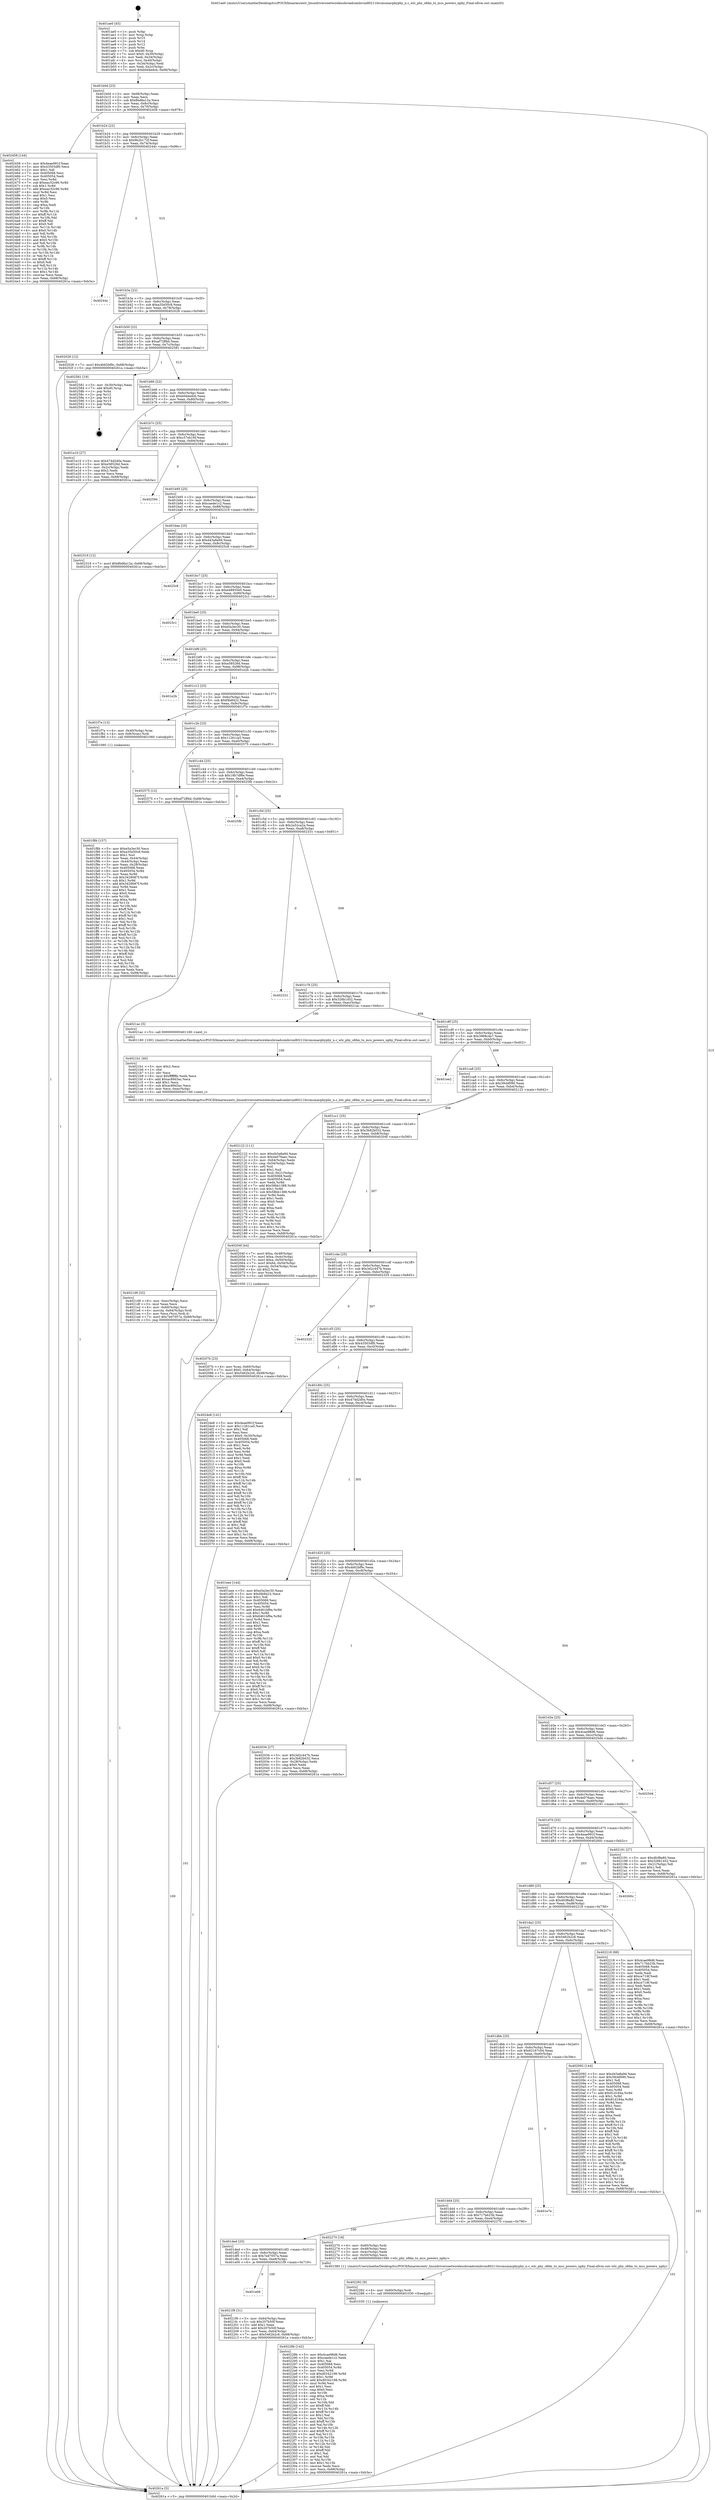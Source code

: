 digraph "0x401ae0" {
  label = "0x401ae0 (/mnt/c/Users/mathe/Desktop/tcc/POCII/binaries/extr_linuxdriversnetwirelessbroadcombrcm80211brcmsmacphyphy_n.c_wlc_phy_ofdm_to_mcs_powers_nphy_Final-ollvm.out::main(0))"
  labelloc = "t"
  node[shape=record]

  Entry [label="",width=0.3,height=0.3,shape=circle,fillcolor=black,style=filled]
  "0x401b0d" [label="{
     0x401b0d [23]\l
     | [instrs]\l
     &nbsp;&nbsp;0x401b0d \<+3\>: mov -0x68(%rbp),%eax\l
     &nbsp;&nbsp;0x401b10 \<+2\>: mov %eax,%ecx\l
     &nbsp;&nbsp;0x401b12 \<+6\>: sub $0x8bd6a12a,%ecx\l
     &nbsp;&nbsp;0x401b18 \<+3\>: mov %eax,-0x6c(%rbp)\l
     &nbsp;&nbsp;0x401b1b \<+3\>: mov %ecx,-0x70(%rbp)\l
     &nbsp;&nbsp;0x401b1e \<+6\>: je 0000000000402458 \<main+0x978\>\l
  }"]
  "0x402458" [label="{
     0x402458 [144]\l
     | [instrs]\l
     &nbsp;&nbsp;0x402458 \<+5\>: mov $0x4eae991f,%eax\l
     &nbsp;&nbsp;0x40245d \<+5\>: mov $0x43503df0,%ecx\l
     &nbsp;&nbsp;0x402462 \<+2\>: mov $0x1,%dl\l
     &nbsp;&nbsp;0x402464 \<+7\>: mov 0x405068,%esi\l
     &nbsp;&nbsp;0x40246b \<+7\>: mov 0x405054,%edi\l
     &nbsp;&nbsp;0x402472 \<+3\>: mov %esi,%r8d\l
     &nbsp;&nbsp;0x402475 \<+7\>: sub $0xeac32c96,%r8d\l
     &nbsp;&nbsp;0x40247c \<+4\>: sub $0x1,%r8d\l
     &nbsp;&nbsp;0x402480 \<+7\>: add $0xeac32c96,%r8d\l
     &nbsp;&nbsp;0x402487 \<+4\>: imul %r8d,%esi\l
     &nbsp;&nbsp;0x40248b \<+3\>: and $0x1,%esi\l
     &nbsp;&nbsp;0x40248e \<+3\>: cmp $0x0,%esi\l
     &nbsp;&nbsp;0x402491 \<+4\>: sete %r9b\l
     &nbsp;&nbsp;0x402495 \<+3\>: cmp $0xa,%edi\l
     &nbsp;&nbsp;0x402498 \<+4\>: setl %r10b\l
     &nbsp;&nbsp;0x40249c \<+3\>: mov %r9b,%r11b\l
     &nbsp;&nbsp;0x40249f \<+4\>: xor $0xff,%r11b\l
     &nbsp;&nbsp;0x4024a3 \<+3\>: mov %r10b,%bl\l
     &nbsp;&nbsp;0x4024a6 \<+3\>: xor $0xff,%bl\l
     &nbsp;&nbsp;0x4024a9 \<+3\>: xor $0x0,%dl\l
     &nbsp;&nbsp;0x4024ac \<+3\>: mov %r11b,%r14b\l
     &nbsp;&nbsp;0x4024af \<+4\>: and $0x0,%r14b\l
     &nbsp;&nbsp;0x4024b3 \<+3\>: and %dl,%r9b\l
     &nbsp;&nbsp;0x4024b6 \<+3\>: mov %bl,%r15b\l
     &nbsp;&nbsp;0x4024b9 \<+4\>: and $0x0,%r15b\l
     &nbsp;&nbsp;0x4024bd \<+3\>: and %dl,%r10b\l
     &nbsp;&nbsp;0x4024c0 \<+3\>: or %r9b,%r14b\l
     &nbsp;&nbsp;0x4024c3 \<+3\>: or %r10b,%r15b\l
     &nbsp;&nbsp;0x4024c6 \<+3\>: xor %r15b,%r14b\l
     &nbsp;&nbsp;0x4024c9 \<+3\>: or %bl,%r11b\l
     &nbsp;&nbsp;0x4024cc \<+4\>: xor $0xff,%r11b\l
     &nbsp;&nbsp;0x4024d0 \<+3\>: or $0x0,%dl\l
     &nbsp;&nbsp;0x4024d3 \<+3\>: and %dl,%r11b\l
     &nbsp;&nbsp;0x4024d6 \<+3\>: or %r11b,%r14b\l
     &nbsp;&nbsp;0x4024d9 \<+4\>: test $0x1,%r14b\l
     &nbsp;&nbsp;0x4024dd \<+3\>: cmovne %ecx,%eax\l
     &nbsp;&nbsp;0x4024e0 \<+3\>: mov %eax,-0x68(%rbp)\l
     &nbsp;&nbsp;0x4024e3 \<+5\>: jmp 000000000040261a \<main+0xb3a\>\l
  }"]
  "0x401b24" [label="{
     0x401b24 [22]\l
     | [instrs]\l
     &nbsp;&nbsp;0x401b24 \<+5\>: jmp 0000000000401b29 \<main+0x49\>\l
     &nbsp;&nbsp;0x401b29 \<+3\>: mov -0x6c(%rbp),%eax\l
     &nbsp;&nbsp;0x401b2c \<+5\>: sub $0x9b2b172f,%eax\l
     &nbsp;&nbsp;0x401b31 \<+3\>: mov %eax,-0x74(%rbp)\l
     &nbsp;&nbsp;0x401b34 \<+6\>: je 000000000040244c \<main+0x96c\>\l
  }"]
  Exit [label="",width=0.3,height=0.3,shape=circle,fillcolor=black,style=filled,peripheries=2]
  "0x40244c" [label="{
     0x40244c\l
  }", style=dashed]
  "0x401b3a" [label="{
     0x401b3a [22]\l
     | [instrs]\l
     &nbsp;&nbsp;0x401b3a \<+5\>: jmp 0000000000401b3f \<main+0x5f\>\l
     &nbsp;&nbsp;0x401b3f \<+3\>: mov -0x6c(%rbp),%eax\l
     &nbsp;&nbsp;0x401b42 \<+5\>: sub $0xa35e50c8,%eax\l
     &nbsp;&nbsp;0x401b47 \<+3\>: mov %eax,-0x78(%rbp)\l
     &nbsp;&nbsp;0x401b4a \<+6\>: je 0000000000402028 \<main+0x548\>\l
  }"]
  "0x40228b" [label="{
     0x40228b [142]\l
     | [instrs]\l
     &nbsp;&nbsp;0x40228b \<+5\>: mov $0x4cae98d6,%ecx\l
     &nbsp;&nbsp;0x402290 \<+5\>: mov $0xcaede1c2,%edx\l
     &nbsp;&nbsp;0x402295 \<+2\>: mov $0x1,%al\l
     &nbsp;&nbsp;0x402297 \<+7\>: mov 0x405068,%esi\l
     &nbsp;&nbsp;0x40229e \<+8\>: mov 0x405054,%r8d\l
     &nbsp;&nbsp;0x4022a6 \<+3\>: mov %esi,%r9d\l
     &nbsp;&nbsp;0x4022a9 \<+7\>: sub $0xd0342198,%r9d\l
     &nbsp;&nbsp;0x4022b0 \<+4\>: sub $0x1,%r9d\l
     &nbsp;&nbsp;0x4022b4 \<+7\>: add $0xd0342198,%r9d\l
     &nbsp;&nbsp;0x4022bb \<+4\>: imul %r9d,%esi\l
     &nbsp;&nbsp;0x4022bf \<+3\>: and $0x1,%esi\l
     &nbsp;&nbsp;0x4022c2 \<+3\>: cmp $0x0,%esi\l
     &nbsp;&nbsp;0x4022c5 \<+4\>: sete %r10b\l
     &nbsp;&nbsp;0x4022c9 \<+4\>: cmp $0xa,%r8d\l
     &nbsp;&nbsp;0x4022cd \<+4\>: setl %r11b\l
     &nbsp;&nbsp;0x4022d1 \<+3\>: mov %r10b,%bl\l
     &nbsp;&nbsp;0x4022d4 \<+3\>: xor $0xff,%bl\l
     &nbsp;&nbsp;0x4022d7 \<+3\>: mov %r11b,%r14b\l
     &nbsp;&nbsp;0x4022da \<+4\>: xor $0xff,%r14b\l
     &nbsp;&nbsp;0x4022de \<+2\>: xor $0x1,%al\l
     &nbsp;&nbsp;0x4022e0 \<+3\>: mov %bl,%r15b\l
     &nbsp;&nbsp;0x4022e3 \<+4\>: and $0xff,%r15b\l
     &nbsp;&nbsp;0x4022e7 \<+3\>: and %al,%r10b\l
     &nbsp;&nbsp;0x4022ea \<+3\>: mov %r14b,%r12b\l
     &nbsp;&nbsp;0x4022ed \<+4\>: and $0xff,%r12b\l
     &nbsp;&nbsp;0x4022f1 \<+3\>: and %al,%r11b\l
     &nbsp;&nbsp;0x4022f4 \<+3\>: or %r10b,%r15b\l
     &nbsp;&nbsp;0x4022f7 \<+3\>: or %r11b,%r12b\l
     &nbsp;&nbsp;0x4022fa \<+3\>: xor %r12b,%r15b\l
     &nbsp;&nbsp;0x4022fd \<+3\>: or %r14b,%bl\l
     &nbsp;&nbsp;0x402300 \<+3\>: xor $0xff,%bl\l
     &nbsp;&nbsp;0x402303 \<+2\>: or $0x1,%al\l
     &nbsp;&nbsp;0x402305 \<+2\>: and %al,%bl\l
     &nbsp;&nbsp;0x402307 \<+3\>: or %bl,%r15b\l
     &nbsp;&nbsp;0x40230a \<+4\>: test $0x1,%r15b\l
     &nbsp;&nbsp;0x40230e \<+3\>: cmovne %edx,%ecx\l
     &nbsp;&nbsp;0x402311 \<+3\>: mov %ecx,-0x68(%rbp)\l
     &nbsp;&nbsp;0x402314 \<+5\>: jmp 000000000040261a \<main+0xb3a\>\l
  }"]
  "0x402028" [label="{
     0x402028 [12]\l
     | [instrs]\l
     &nbsp;&nbsp;0x402028 \<+7\>: movl $0x4b62bf9c,-0x68(%rbp)\l
     &nbsp;&nbsp;0x40202f \<+5\>: jmp 000000000040261a \<main+0xb3a\>\l
  }"]
  "0x401b50" [label="{
     0x401b50 [22]\l
     | [instrs]\l
     &nbsp;&nbsp;0x401b50 \<+5\>: jmp 0000000000401b55 \<main+0x75\>\l
     &nbsp;&nbsp;0x401b55 \<+3\>: mov -0x6c(%rbp),%eax\l
     &nbsp;&nbsp;0x401b58 \<+5\>: sub $0xaf72ff4d,%eax\l
     &nbsp;&nbsp;0x401b5d \<+3\>: mov %eax,-0x7c(%rbp)\l
     &nbsp;&nbsp;0x401b60 \<+6\>: je 0000000000402581 \<main+0xaa1\>\l
  }"]
  "0x402282" [label="{
     0x402282 [9]\l
     | [instrs]\l
     &nbsp;&nbsp;0x402282 \<+4\>: mov -0x60(%rbp),%rdi\l
     &nbsp;&nbsp;0x402286 \<+5\>: call 0000000000401030 \<free@plt\>\l
     | [calls]\l
     &nbsp;&nbsp;0x401030 \{1\} (unknown)\l
  }"]
  "0x402581" [label="{
     0x402581 [19]\l
     | [instrs]\l
     &nbsp;&nbsp;0x402581 \<+3\>: mov -0x30(%rbp),%eax\l
     &nbsp;&nbsp;0x402584 \<+7\>: add $0xd0,%rsp\l
     &nbsp;&nbsp;0x40258b \<+1\>: pop %rbx\l
     &nbsp;&nbsp;0x40258c \<+2\>: pop %r12\l
     &nbsp;&nbsp;0x40258e \<+2\>: pop %r14\l
     &nbsp;&nbsp;0x402590 \<+2\>: pop %r15\l
     &nbsp;&nbsp;0x402592 \<+1\>: pop %rbp\l
     &nbsp;&nbsp;0x402593 \<+1\>: ret\l
  }"]
  "0x401b66" [label="{
     0x401b66 [22]\l
     | [instrs]\l
     &nbsp;&nbsp;0x401b66 \<+5\>: jmp 0000000000401b6b \<main+0x8b\>\l
     &nbsp;&nbsp;0x401b6b \<+3\>: mov -0x6c(%rbp),%eax\l
     &nbsp;&nbsp;0x401b6e \<+5\>: sub $0xb0d4edcb,%eax\l
     &nbsp;&nbsp;0x401b73 \<+3\>: mov %eax,-0x80(%rbp)\l
     &nbsp;&nbsp;0x401b76 \<+6\>: je 0000000000401e10 \<main+0x330\>\l
  }"]
  "0x401e06" [label="{
     0x401e06\l
  }", style=dashed]
  "0x401e10" [label="{
     0x401e10 [27]\l
     | [instrs]\l
     &nbsp;&nbsp;0x401e10 \<+5\>: mov $0x474d2d0a,%eax\l
     &nbsp;&nbsp;0x401e15 \<+5\>: mov $0xe58526d,%ecx\l
     &nbsp;&nbsp;0x401e1a \<+3\>: mov -0x2c(%rbp),%edx\l
     &nbsp;&nbsp;0x401e1d \<+3\>: cmp $0x2,%edx\l
     &nbsp;&nbsp;0x401e20 \<+3\>: cmovne %ecx,%eax\l
     &nbsp;&nbsp;0x401e23 \<+3\>: mov %eax,-0x68(%rbp)\l
     &nbsp;&nbsp;0x401e26 \<+5\>: jmp 000000000040261a \<main+0xb3a\>\l
  }"]
  "0x401b7c" [label="{
     0x401b7c [25]\l
     | [instrs]\l
     &nbsp;&nbsp;0x401b7c \<+5\>: jmp 0000000000401b81 \<main+0xa1\>\l
     &nbsp;&nbsp;0x401b81 \<+3\>: mov -0x6c(%rbp),%eax\l
     &nbsp;&nbsp;0x401b84 \<+5\>: sub $0xc37eb16f,%eax\l
     &nbsp;&nbsp;0x401b89 \<+6\>: mov %eax,-0x84(%rbp)\l
     &nbsp;&nbsp;0x401b8f \<+6\>: je 0000000000402594 \<main+0xab4\>\l
  }"]
  "0x40261a" [label="{
     0x40261a [5]\l
     | [instrs]\l
     &nbsp;&nbsp;0x40261a \<+5\>: jmp 0000000000401b0d \<main+0x2d\>\l
  }"]
  "0x401ae0" [label="{
     0x401ae0 [45]\l
     | [instrs]\l
     &nbsp;&nbsp;0x401ae0 \<+1\>: push %rbp\l
     &nbsp;&nbsp;0x401ae1 \<+3\>: mov %rsp,%rbp\l
     &nbsp;&nbsp;0x401ae4 \<+2\>: push %r15\l
     &nbsp;&nbsp;0x401ae6 \<+2\>: push %r14\l
     &nbsp;&nbsp;0x401ae8 \<+2\>: push %r12\l
     &nbsp;&nbsp;0x401aea \<+1\>: push %rbx\l
     &nbsp;&nbsp;0x401aeb \<+7\>: sub $0xd0,%rsp\l
     &nbsp;&nbsp;0x401af2 \<+7\>: movl $0x0,-0x30(%rbp)\l
     &nbsp;&nbsp;0x401af9 \<+3\>: mov %edi,-0x34(%rbp)\l
     &nbsp;&nbsp;0x401afc \<+4\>: mov %rsi,-0x40(%rbp)\l
     &nbsp;&nbsp;0x401b00 \<+3\>: mov -0x34(%rbp),%edi\l
     &nbsp;&nbsp;0x401b03 \<+3\>: mov %edi,-0x2c(%rbp)\l
     &nbsp;&nbsp;0x401b06 \<+7\>: movl $0xb0d4edcb,-0x68(%rbp)\l
  }"]
  "0x4021f9" [label="{
     0x4021f9 [31]\l
     | [instrs]\l
     &nbsp;&nbsp;0x4021f9 \<+3\>: mov -0x64(%rbp),%eax\l
     &nbsp;&nbsp;0x4021fc \<+5\>: sub $0x207b50f,%eax\l
     &nbsp;&nbsp;0x402201 \<+3\>: add $0x1,%eax\l
     &nbsp;&nbsp;0x402204 \<+5\>: add $0x207b50f,%eax\l
     &nbsp;&nbsp;0x402209 \<+3\>: mov %eax,-0x64(%rbp)\l
     &nbsp;&nbsp;0x40220c \<+7\>: movl $0x5462b2c6,-0x68(%rbp)\l
     &nbsp;&nbsp;0x402213 \<+5\>: jmp 000000000040261a \<main+0xb3a\>\l
  }"]
  "0x402594" [label="{
     0x402594\l
  }", style=dashed]
  "0x401b95" [label="{
     0x401b95 [25]\l
     | [instrs]\l
     &nbsp;&nbsp;0x401b95 \<+5\>: jmp 0000000000401b9a \<main+0xba\>\l
     &nbsp;&nbsp;0x401b9a \<+3\>: mov -0x6c(%rbp),%eax\l
     &nbsp;&nbsp;0x401b9d \<+5\>: sub $0xcaede1c2,%eax\l
     &nbsp;&nbsp;0x401ba2 \<+6\>: mov %eax,-0x88(%rbp)\l
     &nbsp;&nbsp;0x401ba8 \<+6\>: je 0000000000402319 \<main+0x839\>\l
  }"]
  "0x401ded" [label="{
     0x401ded [25]\l
     | [instrs]\l
     &nbsp;&nbsp;0x401ded \<+5\>: jmp 0000000000401df2 \<main+0x312\>\l
     &nbsp;&nbsp;0x401df2 \<+3\>: mov -0x6c(%rbp),%eax\l
     &nbsp;&nbsp;0x401df5 \<+5\>: sub $0x7ed7057a,%eax\l
     &nbsp;&nbsp;0x401dfa \<+6\>: mov %eax,-0xe8(%rbp)\l
     &nbsp;&nbsp;0x401e00 \<+6\>: je 00000000004021f9 \<main+0x719\>\l
  }"]
  "0x402319" [label="{
     0x402319 [12]\l
     | [instrs]\l
     &nbsp;&nbsp;0x402319 \<+7\>: movl $0x8bd6a12a,-0x68(%rbp)\l
     &nbsp;&nbsp;0x402320 \<+5\>: jmp 000000000040261a \<main+0xb3a\>\l
  }"]
  "0x401bae" [label="{
     0x401bae [25]\l
     | [instrs]\l
     &nbsp;&nbsp;0x401bae \<+5\>: jmp 0000000000401bb3 \<main+0xd3\>\l
     &nbsp;&nbsp;0x401bb3 \<+3\>: mov -0x6c(%rbp),%eax\l
     &nbsp;&nbsp;0x401bb6 \<+5\>: sub $0xd43a8a9d,%eax\l
     &nbsp;&nbsp;0x401bbb \<+6\>: mov %eax,-0x8c(%rbp)\l
     &nbsp;&nbsp;0x401bc1 \<+6\>: je 00000000004025c8 \<main+0xae8\>\l
  }"]
  "0x402270" [label="{
     0x402270 [18]\l
     | [instrs]\l
     &nbsp;&nbsp;0x402270 \<+4\>: mov -0x60(%rbp),%rdi\l
     &nbsp;&nbsp;0x402274 \<+3\>: mov -0x48(%rbp),%esi\l
     &nbsp;&nbsp;0x402277 \<+3\>: mov -0x4c(%rbp),%edx\l
     &nbsp;&nbsp;0x40227a \<+3\>: mov -0x50(%rbp),%ecx\l
     &nbsp;&nbsp;0x40227d \<+5\>: call 0000000000401580 \<wlc_phy_ofdm_to_mcs_powers_nphy\>\l
     | [calls]\l
     &nbsp;&nbsp;0x401580 \{1\} (/mnt/c/Users/mathe/Desktop/tcc/POCII/binaries/extr_linuxdriversnetwirelessbroadcombrcm80211brcmsmacphyphy_n.c_wlc_phy_ofdm_to_mcs_powers_nphy_Final-ollvm.out::wlc_phy_ofdm_to_mcs_powers_nphy)\l
  }"]
  "0x4025c8" [label="{
     0x4025c8\l
  }", style=dashed]
  "0x401bc7" [label="{
     0x401bc7 [25]\l
     | [instrs]\l
     &nbsp;&nbsp;0x401bc7 \<+5\>: jmp 0000000000401bcc \<main+0xec\>\l
     &nbsp;&nbsp;0x401bcc \<+3\>: mov -0x6c(%rbp),%eax\l
     &nbsp;&nbsp;0x401bcf \<+5\>: sub $0xe48935e0,%eax\l
     &nbsp;&nbsp;0x401bd4 \<+6\>: mov %eax,-0x90(%rbp)\l
     &nbsp;&nbsp;0x401bda \<+6\>: je 00000000004023c1 \<main+0x8e1\>\l
  }"]
  "0x401dd4" [label="{
     0x401dd4 [25]\l
     | [instrs]\l
     &nbsp;&nbsp;0x401dd4 \<+5\>: jmp 0000000000401dd9 \<main+0x2f9\>\l
     &nbsp;&nbsp;0x401dd9 \<+3\>: mov -0x6c(%rbp),%eax\l
     &nbsp;&nbsp;0x401ddc \<+5\>: sub $0x717bb23b,%eax\l
     &nbsp;&nbsp;0x401de1 \<+6\>: mov %eax,-0xe4(%rbp)\l
     &nbsp;&nbsp;0x401de7 \<+6\>: je 0000000000402270 \<main+0x790\>\l
  }"]
  "0x4023c1" [label="{
     0x4023c1\l
  }", style=dashed]
  "0x401be0" [label="{
     0x401be0 [25]\l
     | [instrs]\l
     &nbsp;&nbsp;0x401be0 \<+5\>: jmp 0000000000401be5 \<main+0x105\>\l
     &nbsp;&nbsp;0x401be5 \<+3\>: mov -0x6c(%rbp),%eax\l
     &nbsp;&nbsp;0x401be8 \<+5\>: sub $0xe5a3ec30,%eax\l
     &nbsp;&nbsp;0x401bed \<+6\>: mov %eax,-0x94(%rbp)\l
     &nbsp;&nbsp;0x401bf3 \<+6\>: je 00000000004025ac \<main+0xacc\>\l
  }"]
  "0x401e7e" [label="{
     0x401e7e\l
  }", style=dashed]
  "0x4025ac" [label="{
     0x4025ac\l
  }", style=dashed]
  "0x401bf9" [label="{
     0x401bf9 [25]\l
     | [instrs]\l
     &nbsp;&nbsp;0x401bf9 \<+5\>: jmp 0000000000401bfe \<main+0x11e\>\l
     &nbsp;&nbsp;0x401bfe \<+3\>: mov -0x6c(%rbp),%eax\l
     &nbsp;&nbsp;0x401c01 \<+5\>: sub $0xe58526d,%eax\l
     &nbsp;&nbsp;0x401c06 \<+6\>: mov %eax,-0x98(%rbp)\l
     &nbsp;&nbsp;0x401c0c \<+6\>: je 0000000000401e2b \<main+0x34b\>\l
  }"]
  "0x4021d9" [label="{
     0x4021d9 [32]\l
     | [instrs]\l
     &nbsp;&nbsp;0x4021d9 \<+6\>: mov -0xec(%rbp),%ecx\l
     &nbsp;&nbsp;0x4021df \<+3\>: imul %eax,%ecx\l
     &nbsp;&nbsp;0x4021e2 \<+4\>: mov -0x60(%rbp),%rsi\l
     &nbsp;&nbsp;0x4021e6 \<+4\>: movslq -0x64(%rbp),%rdi\l
     &nbsp;&nbsp;0x4021ea \<+3\>: mov %ecx,(%rsi,%rdi,4)\l
     &nbsp;&nbsp;0x4021ed \<+7\>: movl $0x7ed7057a,-0x68(%rbp)\l
     &nbsp;&nbsp;0x4021f4 \<+5\>: jmp 000000000040261a \<main+0xb3a\>\l
  }"]
  "0x401e2b" [label="{
     0x401e2b\l
  }", style=dashed]
  "0x401c12" [label="{
     0x401c12 [25]\l
     | [instrs]\l
     &nbsp;&nbsp;0x401c12 \<+5\>: jmp 0000000000401c17 \<main+0x137\>\l
     &nbsp;&nbsp;0x401c17 \<+3\>: mov -0x6c(%rbp),%eax\l
     &nbsp;&nbsp;0x401c1a \<+5\>: sub $0xf4b8422,%eax\l
     &nbsp;&nbsp;0x401c1f \<+6\>: mov %eax,-0x9c(%rbp)\l
     &nbsp;&nbsp;0x401c25 \<+6\>: je 0000000000401f7e \<main+0x49e\>\l
  }"]
  "0x4021b1" [label="{
     0x4021b1 [40]\l
     | [instrs]\l
     &nbsp;&nbsp;0x4021b1 \<+5\>: mov $0x2,%ecx\l
     &nbsp;&nbsp;0x4021b6 \<+1\>: cltd\l
     &nbsp;&nbsp;0x4021b7 \<+2\>: idiv %ecx\l
     &nbsp;&nbsp;0x4021b9 \<+6\>: imul $0xfffffffe,%edx,%ecx\l
     &nbsp;&nbsp;0x4021bf \<+6\>: add $0xac89d3ac,%ecx\l
     &nbsp;&nbsp;0x4021c5 \<+3\>: add $0x1,%ecx\l
     &nbsp;&nbsp;0x4021c8 \<+6\>: sub $0xac89d3ac,%ecx\l
     &nbsp;&nbsp;0x4021ce \<+6\>: mov %ecx,-0xec(%rbp)\l
     &nbsp;&nbsp;0x4021d4 \<+5\>: call 0000000000401160 \<next_i\>\l
     | [calls]\l
     &nbsp;&nbsp;0x401160 \{100\} (/mnt/c/Users/mathe/Desktop/tcc/POCII/binaries/extr_linuxdriversnetwirelessbroadcombrcm80211brcmsmacphyphy_n.c_wlc_phy_ofdm_to_mcs_powers_nphy_Final-ollvm.out::next_i)\l
  }"]
  "0x401f7e" [label="{
     0x401f7e [13]\l
     | [instrs]\l
     &nbsp;&nbsp;0x401f7e \<+4\>: mov -0x40(%rbp),%rax\l
     &nbsp;&nbsp;0x401f82 \<+4\>: mov 0x8(%rax),%rdi\l
     &nbsp;&nbsp;0x401f86 \<+5\>: call 0000000000401060 \<atoi@plt\>\l
     | [calls]\l
     &nbsp;&nbsp;0x401060 \{1\} (unknown)\l
  }"]
  "0x401c2b" [label="{
     0x401c2b [25]\l
     | [instrs]\l
     &nbsp;&nbsp;0x401c2b \<+5\>: jmp 0000000000401c30 \<main+0x150\>\l
     &nbsp;&nbsp;0x401c30 \<+3\>: mov -0x6c(%rbp),%eax\l
     &nbsp;&nbsp;0x401c33 \<+5\>: sub $0x11261ca5,%eax\l
     &nbsp;&nbsp;0x401c38 \<+6\>: mov %eax,-0xa0(%rbp)\l
     &nbsp;&nbsp;0x401c3e \<+6\>: je 0000000000402575 \<main+0xa95\>\l
  }"]
  "0x401dbb" [label="{
     0x401dbb [25]\l
     | [instrs]\l
     &nbsp;&nbsp;0x401dbb \<+5\>: jmp 0000000000401dc0 \<main+0x2e0\>\l
     &nbsp;&nbsp;0x401dc0 \<+3\>: mov -0x6c(%rbp),%eax\l
     &nbsp;&nbsp;0x401dc3 \<+5\>: sub $0x62167c04,%eax\l
     &nbsp;&nbsp;0x401dc8 \<+6\>: mov %eax,-0xe0(%rbp)\l
     &nbsp;&nbsp;0x401dce \<+6\>: je 0000000000401e7e \<main+0x39e\>\l
  }"]
  "0x402575" [label="{
     0x402575 [12]\l
     | [instrs]\l
     &nbsp;&nbsp;0x402575 \<+7\>: movl $0xaf72ff4d,-0x68(%rbp)\l
     &nbsp;&nbsp;0x40257c \<+5\>: jmp 000000000040261a \<main+0xb3a\>\l
  }"]
  "0x401c44" [label="{
     0x401c44 [25]\l
     | [instrs]\l
     &nbsp;&nbsp;0x401c44 \<+5\>: jmp 0000000000401c49 \<main+0x169\>\l
     &nbsp;&nbsp;0x401c49 \<+3\>: mov -0x6c(%rbp),%eax\l
     &nbsp;&nbsp;0x401c4c \<+5\>: sub $0x18b7df6e,%eax\l
     &nbsp;&nbsp;0x401c51 \<+6\>: mov %eax,-0xa4(%rbp)\l
     &nbsp;&nbsp;0x401c57 \<+6\>: je 00000000004025fb \<main+0xb1b\>\l
  }"]
  "0x402092" [label="{
     0x402092 [144]\l
     | [instrs]\l
     &nbsp;&nbsp;0x402092 \<+5\>: mov $0xd43a8a9d,%eax\l
     &nbsp;&nbsp;0x402097 \<+5\>: mov $0x39cbf090,%ecx\l
     &nbsp;&nbsp;0x40209c \<+2\>: mov $0x1,%dl\l
     &nbsp;&nbsp;0x40209e \<+7\>: mov 0x405068,%esi\l
     &nbsp;&nbsp;0x4020a5 \<+7\>: mov 0x405054,%edi\l
     &nbsp;&nbsp;0x4020ac \<+3\>: mov %esi,%r8d\l
     &nbsp;&nbsp;0x4020af \<+7\>: add $0x81d184a,%r8d\l
     &nbsp;&nbsp;0x4020b6 \<+4\>: sub $0x1,%r8d\l
     &nbsp;&nbsp;0x4020ba \<+7\>: sub $0x81d184a,%r8d\l
     &nbsp;&nbsp;0x4020c1 \<+4\>: imul %r8d,%esi\l
     &nbsp;&nbsp;0x4020c5 \<+3\>: and $0x1,%esi\l
     &nbsp;&nbsp;0x4020c8 \<+3\>: cmp $0x0,%esi\l
     &nbsp;&nbsp;0x4020cb \<+4\>: sete %r9b\l
     &nbsp;&nbsp;0x4020cf \<+3\>: cmp $0xa,%edi\l
     &nbsp;&nbsp;0x4020d2 \<+4\>: setl %r10b\l
     &nbsp;&nbsp;0x4020d6 \<+3\>: mov %r9b,%r11b\l
     &nbsp;&nbsp;0x4020d9 \<+4\>: xor $0xff,%r11b\l
     &nbsp;&nbsp;0x4020dd \<+3\>: mov %r10b,%bl\l
     &nbsp;&nbsp;0x4020e0 \<+3\>: xor $0xff,%bl\l
     &nbsp;&nbsp;0x4020e3 \<+3\>: xor $0x1,%dl\l
     &nbsp;&nbsp;0x4020e6 \<+3\>: mov %r11b,%r14b\l
     &nbsp;&nbsp;0x4020e9 \<+4\>: and $0xff,%r14b\l
     &nbsp;&nbsp;0x4020ed \<+3\>: and %dl,%r9b\l
     &nbsp;&nbsp;0x4020f0 \<+3\>: mov %bl,%r15b\l
     &nbsp;&nbsp;0x4020f3 \<+4\>: and $0xff,%r15b\l
     &nbsp;&nbsp;0x4020f7 \<+3\>: and %dl,%r10b\l
     &nbsp;&nbsp;0x4020fa \<+3\>: or %r9b,%r14b\l
     &nbsp;&nbsp;0x4020fd \<+3\>: or %r10b,%r15b\l
     &nbsp;&nbsp;0x402100 \<+3\>: xor %r15b,%r14b\l
     &nbsp;&nbsp;0x402103 \<+3\>: or %bl,%r11b\l
     &nbsp;&nbsp;0x402106 \<+4\>: xor $0xff,%r11b\l
     &nbsp;&nbsp;0x40210a \<+3\>: or $0x1,%dl\l
     &nbsp;&nbsp;0x40210d \<+3\>: and %dl,%r11b\l
     &nbsp;&nbsp;0x402110 \<+3\>: or %r11b,%r14b\l
     &nbsp;&nbsp;0x402113 \<+4\>: test $0x1,%r14b\l
     &nbsp;&nbsp;0x402117 \<+3\>: cmovne %ecx,%eax\l
     &nbsp;&nbsp;0x40211a \<+3\>: mov %eax,-0x68(%rbp)\l
     &nbsp;&nbsp;0x40211d \<+5\>: jmp 000000000040261a \<main+0xb3a\>\l
  }"]
  "0x4025fb" [label="{
     0x4025fb\l
  }", style=dashed]
  "0x401c5d" [label="{
     0x401c5d [25]\l
     | [instrs]\l
     &nbsp;&nbsp;0x401c5d \<+5\>: jmp 0000000000401c62 \<main+0x182\>\l
     &nbsp;&nbsp;0x401c62 \<+3\>: mov -0x6c(%rbp),%eax\l
     &nbsp;&nbsp;0x401c65 \<+5\>: sub $0x2a52ca2a,%eax\l
     &nbsp;&nbsp;0x401c6a \<+6\>: mov %eax,-0xa8(%rbp)\l
     &nbsp;&nbsp;0x401c70 \<+6\>: je 0000000000402331 \<main+0x851\>\l
  }"]
  "0x401da2" [label="{
     0x401da2 [25]\l
     | [instrs]\l
     &nbsp;&nbsp;0x401da2 \<+5\>: jmp 0000000000401da7 \<main+0x2c7\>\l
     &nbsp;&nbsp;0x401da7 \<+3\>: mov -0x6c(%rbp),%eax\l
     &nbsp;&nbsp;0x401daa \<+5\>: sub $0x5462b2c6,%eax\l
     &nbsp;&nbsp;0x401daf \<+6\>: mov %eax,-0xdc(%rbp)\l
     &nbsp;&nbsp;0x401db5 \<+6\>: je 0000000000402092 \<main+0x5b2\>\l
  }"]
  "0x402331" [label="{
     0x402331\l
  }", style=dashed]
  "0x401c76" [label="{
     0x401c76 [25]\l
     | [instrs]\l
     &nbsp;&nbsp;0x401c76 \<+5\>: jmp 0000000000401c7b \<main+0x19b\>\l
     &nbsp;&nbsp;0x401c7b \<+3\>: mov -0x6c(%rbp),%eax\l
     &nbsp;&nbsp;0x401c7e \<+5\>: sub $0x326b1452,%eax\l
     &nbsp;&nbsp;0x401c83 \<+6\>: mov %eax,-0xac(%rbp)\l
     &nbsp;&nbsp;0x401c89 \<+6\>: je 00000000004021ac \<main+0x6cc\>\l
  }"]
  "0x402218" [label="{
     0x402218 [88]\l
     | [instrs]\l
     &nbsp;&nbsp;0x402218 \<+5\>: mov $0x4cae98d6,%eax\l
     &nbsp;&nbsp;0x40221d \<+5\>: mov $0x717bb23b,%ecx\l
     &nbsp;&nbsp;0x402222 \<+7\>: mov 0x405068,%edx\l
     &nbsp;&nbsp;0x402229 \<+7\>: mov 0x405054,%esi\l
     &nbsp;&nbsp;0x402230 \<+2\>: mov %edx,%edi\l
     &nbsp;&nbsp;0x402232 \<+6\>: add $0xce719f,%edi\l
     &nbsp;&nbsp;0x402238 \<+3\>: sub $0x1,%edi\l
     &nbsp;&nbsp;0x40223b \<+6\>: sub $0xce719f,%edi\l
     &nbsp;&nbsp;0x402241 \<+3\>: imul %edi,%edx\l
     &nbsp;&nbsp;0x402244 \<+3\>: and $0x1,%edx\l
     &nbsp;&nbsp;0x402247 \<+3\>: cmp $0x0,%edx\l
     &nbsp;&nbsp;0x40224a \<+4\>: sete %r8b\l
     &nbsp;&nbsp;0x40224e \<+3\>: cmp $0xa,%esi\l
     &nbsp;&nbsp;0x402251 \<+4\>: setl %r9b\l
     &nbsp;&nbsp;0x402255 \<+3\>: mov %r8b,%r10b\l
     &nbsp;&nbsp;0x402258 \<+3\>: and %r9b,%r10b\l
     &nbsp;&nbsp;0x40225b \<+3\>: xor %r9b,%r8b\l
     &nbsp;&nbsp;0x40225e \<+3\>: or %r8b,%r10b\l
     &nbsp;&nbsp;0x402261 \<+4\>: test $0x1,%r10b\l
     &nbsp;&nbsp;0x402265 \<+3\>: cmovne %ecx,%eax\l
     &nbsp;&nbsp;0x402268 \<+3\>: mov %eax,-0x68(%rbp)\l
     &nbsp;&nbsp;0x40226b \<+5\>: jmp 000000000040261a \<main+0xb3a\>\l
  }"]
  "0x4021ac" [label="{
     0x4021ac [5]\l
     | [instrs]\l
     &nbsp;&nbsp;0x4021ac \<+5\>: call 0000000000401160 \<next_i\>\l
     | [calls]\l
     &nbsp;&nbsp;0x401160 \{100\} (/mnt/c/Users/mathe/Desktop/tcc/POCII/binaries/extr_linuxdriversnetwirelessbroadcombrcm80211brcmsmacphyphy_n.c_wlc_phy_ofdm_to_mcs_powers_nphy_Final-ollvm.out::next_i)\l
  }"]
  "0x401c8f" [label="{
     0x401c8f [25]\l
     | [instrs]\l
     &nbsp;&nbsp;0x401c8f \<+5\>: jmp 0000000000401c94 \<main+0x1b4\>\l
     &nbsp;&nbsp;0x401c94 \<+3\>: mov -0x6c(%rbp),%eax\l
     &nbsp;&nbsp;0x401c97 \<+5\>: sub $0x3968c4a7,%eax\l
     &nbsp;&nbsp;0x401c9c \<+6\>: mov %eax,-0xb0(%rbp)\l
     &nbsp;&nbsp;0x401ca2 \<+6\>: je 0000000000401ee2 \<main+0x402\>\l
  }"]
  "0x401d89" [label="{
     0x401d89 [25]\l
     | [instrs]\l
     &nbsp;&nbsp;0x401d89 \<+5\>: jmp 0000000000401d8e \<main+0x2ae\>\l
     &nbsp;&nbsp;0x401d8e \<+3\>: mov -0x6c(%rbp),%eax\l
     &nbsp;&nbsp;0x401d91 \<+5\>: sub $0x4fcf8a80,%eax\l
     &nbsp;&nbsp;0x401d96 \<+6\>: mov %eax,-0xd8(%rbp)\l
     &nbsp;&nbsp;0x401d9c \<+6\>: je 0000000000402218 \<main+0x738\>\l
  }"]
  "0x401ee2" [label="{
     0x401ee2\l
  }", style=dashed]
  "0x401ca8" [label="{
     0x401ca8 [25]\l
     | [instrs]\l
     &nbsp;&nbsp;0x401ca8 \<+5\>: jmp 0000000000401cad \<main+0x1cd\>\l
     &nbsp;&nbsp;0x401cad \<+3\>: mov -0x6c(%rbp),%eax\l
     &nbsp;&nbsp;0x401cb0 \<+5\>: sub $0x39cbf090,%eax\l
     &nbsp;&nbsp;0x401cb5 \<+6\>: mov %eax,-0xb4(%rbp)\l
     &nbsp;&nbsp;0x401cbb \<+6\>: je 0000000000402122 \<main+0x642\>\l
  }"]
  "0x40260c" [label="{
     0x40260c\l
  }", style=dashed]
  "0x402122" [label="{
     0x402122 [111]\l
     | [instrs]\l
     &nbsp;&nbsp;0x402122 \<+5\>: mov $0xd43a8a9d,%eax\l
     &nbsp;&nbsp;0x402127 \<+5\>: mov $0x4e076aec,%ecx\l
     &nbsp;&nbsp;0x40212c \<+3\>: mov -0x64(%rbp),%edx\l
     &nbsp;&nbsp;0x40212f \<+3\>: cmp -0x54(%rbp),%edx\l
     &nbsp;&nbsp;0x402132 \<+4\>: setl %sil\l
     &nbsp;&nbsp;0x402136 \<+4\>: and $0x1,%sil\l
     &nbsp;&nbsp;0x40213a \<+4\>: mov %sil,-0x21(%rbp)\l
     &nbsp;&nbsp;0x40213e \<+7\>: mov 0x405068,%edx\l
     &nbsp;&nbsp;0x402145 \<+7\>: mov 0x405054,%edi\l
     &nbsp;&nbsp;0x40214c \<+3\>: mov %edx,%r8d\l
     &nbsp;&nbsp;0x40214f \<+7\>: add $0x58bb1388,%r8d\l
     &nbsp;&nbsp;0x402156 \<+4\>: sub $0x1,%r8d\l
     &nbsp;&nbsp;0x40215a \<+7\>: sub $0x58bb1388,%r8d\l
     &nbsp;&nbsp;0x402161 \<+4\>: imul %r8d,%edx\l
     &nbsp;&nbsp;0x402165 \<+3\>: and $0x1,%edx\l
     &nbsp;&nbsp;0x402168 \<+3\>: cmp $0x0,%edx\l
     &nbsp;&nbsp;0x40216b \<+4\>: sete %sil\l
     &nbsp;&nbsp;0x40216f \<+3\>: cmp $0xa,%edi\l
     &nbsp;&nbsp;0x402172 \<+4\>: setl %r9b\l
     &nbsp;&nbsp;0x402176 \<+3\>: mov %sil,%r10b\l
     &nbsp;&nbsp;0x402179 \<+3\>: and %r9b,%r10b\l
     &nbsp;&nbsp;0x40217c \<+3\>: xor %r9b,%sil\l
     &nbsp;&nbsp;0x40217f \<+3\>: or %sil,%r10b\l
     &nbsp;&nbsp;0x402182 \<+4\>: test $0x1,%r10b\l
     &nbsp;&nbsp;0x402186 \<+3\>: cmovne %ecx,%eax\l
     &nbsp;&nbsp;0x402189 \<+3\>: mov %eax,-0x68(%rbp)\l
     &nbsp;&nbsp;0x40218c \<+5\>: jmp 000000000040261a \<main+0xb3a\>\l
  }"]
  "0x401cc1" [label="{
     0x401cc1 [25]\l
     | [instrs]\l
     &nbsp;&nbsp;0x401cc1 \<+5\>: jmp 0000000000401cc6 \<main+0x1e6\>\l
     &nbsp;&nbsp;0x401cc6 \<+3\>: mov -0x6c(%rbp),%eax\l
     &nbsp;&nbsp;0x401cc9 \<+5\>: sub $0x3b82b032,%eax\l
     &nbsp;&nbsp;0x401cce \<+6\>: mov %eax,-0xb8(%rbp)\l
     &nbsp;&nbsp;0x401cd4 \<+6\>: je 000000000040204f \<main+0x56f\>\l
  }"]
  "0x401d70" [label="{
     0x401d70 [25]\l
     | [instrs]\l
     &nbsp;&nbsp;0x401d70 \<+5\>: jmp 0000000000401d75 \<main+0x295\>\l
     &nbsp;&nbsp;0x401d75 \<+3\>: mov -0x6c(%rbp),%eax\l
     &nbsp;&nbsp;0x401d78 \<+5\>: sub $0x4eae991f,%eax\l
     &nbsp;&nbsp;0x401d7d \<+6\>: mov %eax,-0xd4(%rbp)\l
     &nbsp;&nbsp;0x401d83 \<+6\>: je 000000000040260c \<main+0xb2c\>\l
  }"]
  "0x40204f" [label="{
     0x40204f [44]\l
     | [instrs]\l
     &nbsp;&nbsp;0x40204f \<+7\>: movl $0xa,-0x48(%rbp)\l
     &nbsp;&nbsp;0x402056 \<+7\>: movl $0xa,-0x4c(%rbp)\l
     &nbsp;&nbsp;0x40205d \<+7\>: movl $0xa,-0x50(%rbp)\l
     &nbsp;&nbsp;0x402064 \<+7\>: movl $0x64,-0x54(%rbp)\l
     &nbsp;&nbsp;0x40206b \<+4\>: movslq -0x54(%rbp),%rax\l
     &nbsp;&nbsp;0x40206f \<+4\>: shl $0x2,%rax\l
     &nbsp;&nbsp;0x402073 \<+3\>: mov %rax,%rdi\l
     &nbsp;&nbsp;0x402076 \<+5\>: call 0000000000401050 \<malloc@plt\>\l
     | [calls]\l
     &nbsp;&nbsp;0x401050 \{1\} (unknown)\l
  }"]
  "0x401cda" [label="{
     0x401cda [25]\l
     | [instrs]\l
     &nbsp;&nbsp;0x401cda \<+5\>: jmp 0000000000401cdf \<main+0x1ff\>\l
     &nbsp;&nbsp;0x401cdf \<+3\>: mov -0x6c(%rbp),%eax\l
     &nbsp;&nbsp;0x401ce2 \<+5\>: sub $0x3d2c447b,%eax\l
     &nbsp;&nbsp;0x401ce7 \<+6\>: mov %eax,-0xbc(%rbp)\l
     &nbsp;&nbsp;0x401ced \<+6\>: je 0000000000402325 \<main+0x845\>\l
  }"]
  "0x402191" [label="{
     0x402191 [27]\l
     | [instrs]\l
     &nbsp;&nbsp;0x402191 \<+5\>: mov $0x4fcf8a80,%eax\l
     &nbsp;&nbsp;0x402196 \<+5\>: mov $0x326b1452,%ecx\l
     &nbsp;&nbsp;0x40219b \<+3\>: mov -0x21(%rbp),%dl\l
     &nbsp;&nbsp;0x40219e \<+3\>: test $0x1,%dl\l
     &nbsp;&nbsp;0x4021a1 \<+3\>: cmovne %ecx,%eax\l
     &nbsp;&nbsp;0x4021a4 \<+3\>: mov %eax,-0x68(%rbp)\l
     &nbsp;&nbsp;0x4021a7 \<+5\>: jmp 000000000040261a \<main+0xb3a\>\l
  }"]
  "0x402325" [label="{
     0x402325\l
  }", style=dashed]
  "0x401cf3" [label="{
     0x401cf3 [25]\l
     | [instrs]\l
     &nbsp;&nbsp;0x401cf3 \<+5\>: jmp 0000000000401cf8 \<main+0x218\>\l
     &nbsp;&nbsp;0x401cf8 \<+3\>: mov -0x6c(%rbp),%eax\l
     &nbsp;&nbsp;0x401cfb \<+5\>: sub $0x43503df0,%eax\l
     &nbsp;&nbsp;0x401d00 \<+6\>: mov %eax,-0xc0(%rbp)\l
     &nbsp;&nbsp;0x401d06 \<+6\>: je 00000000004024e8 \<main+0xa08\>\l
  }"]
  "0x401d57" [label="{
     0x401d57 [25]\l
     | [instrs]\l
     &nbsp;&nbsp;0x401d57 \<+5\>: jmp 0000000000401d5c \<main+0x27c\>\l
     &nbsp;&nbsp;0x401d5c \<+3\>: mov -0x6c(%rbp),%eax\l
     &nbsp;&nbsp;0x401d5f \<+5\>: sub $0x4e076aec,%eax\l
     &nbsp;&nbsp;0x401d64 \<+6\>: mov %eax,-0xd0(%rbp)\l
     &nbsp;&nbsp;0x401d6a \<+6\>: je 0000000000402191 \<main+0x6b1\>\l
  }"]
  "0x4024e8" [label="{
     0x4024e8 [141]\l
     | [instrs]\l
     &nbsp;&nbsp;0x4024e8 \<+5\>: mov $0x4eae991f,%eax\l
     &nbsp;&nbsp;0x4024ed \<+5\>: mov $0x11261ca5,%ecx\l
     &nbsp;&nbsp;0x4024f2 \<+2\>: mov $0x1,%dl\l
     &nbsp;&nbsp;0x4024f4 \<+2\>: xor %esi,%esi\l
     &nbsp;&nbsp;0x4024f6 \<+7\>: movl $0x0,-0x30(%rbp)\l
     &nbsp;&nbsp;0x4024fd \<+7\>: mov 0x405068,%edi\l
     &nbsp;&nbsp;0x402504 \<+8\>: mov 0x405054,%r8d\l
     &nbsp;&nbsp;0x40250c \<+3\>: sub $0x1,%esi\l
     &nbsp;&nbsp;0x40250f \<+3\>: mov %edi,%r9d\l
     &nbsp;&nbsp;0x402512 \<+3\>: add %esi,%r9d\l
     &nbsp;&nbsp;0x402515 \<+4\>: imul %r9d,%edi\l
     &nbsp;&nbsp;0x402519 \<+3\>: and $0x1,%edi\l
     &nbsp;&nbsp;0x40251c \<+3\>: cmp $0x0,%edi\l
     &nbsp;&nbsp;0x40251f \<+4\>: sete %r10b\l
     &nbsp;&nbsp;0x402523 \<+4\>: cmp $0xa,%r8d\l
     &nbsp;&nbsp;0x402527 \<+4\>: setl %r11b\l
     &nbsp;&nbsp;0x40252b \<+3\>: mov %r10b,%bl\l
     &nbsp;&nbsp;0x40252e \<+3\>: xor $0xff,%bl\l
     &nbsp;&nbsp;0x402531 \<+3\>: mov %r11b,%r14b\l
     &nbsp;&nbsp;0x402534 \<+4\>: xor $0xff,%r14b\l
     &nbsp;&nbsp;0x402538 \<+3\>: xor $0x1,%dl\l
     &nbsp;&nbsp;0x40253b \<+3\>: mov %bl,%r15b\l
     &nbsp;&nbsp;0x40253e \<+4\>: and $0xff,%r15b\l
     &nbsp;&nbsp;0x402542 \<+3\>: and %dl,%r10b\l
     &nbsp;&nbsp;0x402545 \<+3\>: mov %r14b,%r12b\l
     &nbsp;&nbsp;0x402548 \<+4\>: and $0xff,%r12b\l
     &nbsp;&nbsp;0x40254c \<+3\>: and %dl,%r11b\l
     &nbsp;&nbsp;0x40254f \<+3\>: or %r10b,%r15b\l
     &nbsp;&nbsp;0x402552 \<+3\>: or %r11b,%r12b\l
     &nbsp;&nbsp;0x402555 \<+3\>: xor %r12b,%r15b\l
     &nbsp;&nbsp;0x402558 \<+3\>: or %r14b,%bl\l
     &nbsp;&nbsp;0x40255b \<+3\>: xor $0xff,%bl\l
     &nbsp;&nbsp;0x40255e \<+3\>: or $0x1,%dl\l
     &nbsp;&nbsp;0x402561 \<+2\>: and %dl,%bl\l
     &nbsp;&nbsp;0x402563 \<+3\>: or %bl,%r15b\l
     &nbsp;&nbsp;0x402566 \<+4\>: test $0x1,%r15b\l
     &nbsp;&nbsp;0x40256a \<+3\>: cmovne %ecx,%eax\l
     &nbsp;&nbsp;0x40256d \<+3\>: mov %eax,-0x68(%rbp)\l
     &nbsp;&nbsp;0x402570 \<+5\>: jmp 000000000040261a \<main+0xb3a\>\l
  }"]
  "0x401d0c" [label="{
     0x401d0c [25]\l
     | [instrs]\l
     &nbsp;&nbsp;0x401d0c \<+5\>: jmp 0000000000401d11 \<main+0x231\>\l
     &nbsp;&nbsp;0x401d11 \<+3\>: mov -0x6c(%rbp),%eax\l
     &nbsp;&nbsp;0x401d14 \<+5\>: sub $0x474d2d0a,%eax\l
     &nbsp;&nbsp;0x401d19 \<+6\>: mov %eax,-0xc4(%rbp)\l
     &nbsp;&nbsp;0x401d1f \<+6\>: je 0000000000401eee \<main+0x40e\>\l
  }"]
  "0x4025d4" [label="{
     0x4025d4\l
  }", style=dashed]
  "0x401eee" [label="{
     0x401eee [144]\l
     | [instrs]\l
     &nbsp;&nbsp;0x401eee \<+5\>: mov $0xe5a3ec30,%eax\l
     &nbsp;&nbsp;0x401ef3 \<+5\>: mov $0xf4b8422,%ecx\l
     &nbsp;&nbsp;0x401ef8 \<+2\>: mov $0x1,%dl\l
     &nbsp;&nbsp;0x401efa \<+7\>: mov 0x405068,%esi\l
     &nbsp;&nbsp;0x401f01 \<+7\>: mov 0x405054,%edi\l
     &nbsp;&nbsp;0x401f08 \<+3\>: mov %esi,%r8d\l
     &nbsp;&nbsp;0x401f0b \<+7\>: add $0x6461bf9a,%r8d\l
     &nbsp;&nbsp;0x401f12 \<+4\>: sub $0x1,%r8d\l
     &nbsp;&nbsp;0x401f16 \<+7\>: sub $0x6461bf9a,%r8d\l
     &nbsp;&nbsp;0x401f1d \<+4\>: imul %r8d,%esi\l
     &nbsp;&nbsp;0x401f21 \<+3\>: and $0x1,%esi\l
     &nbsp;&nbsp;0x401f24 \<+3\>: cmp $0x0,%esi\l
     &nbsp;&nbsp;0x401f27 \<+4\>: sete %r9b\l
     &nbsp;&nbsp;0x401f2b \<+3\>: cmp $0xa,%edi\l
     &nbsp;&nbsp;0x401f2e \<+4\>: setl %r10b\l
     &nbsp;&nbsp;0x401f32 \<+3\>: mov %r9b,%r11b\l
     &nbsp;&nbsp;0x401f35 \<+4\>: xor $0xff,%r11b\l
     &nbsp;&nbsp;0x401f39 \<+3\>: mov %r10b,%bl\l
     &nbsp;&nbsp;0x401f3c \<+3\>: xor $0xff,%bl\l
     &nbsp;&nbsp;0x401f3f \<+3\>: xor $0x0,%dl\l
     &nbsp;&nbsp;0x401f42 \<+3\>: mov %r11b,%r14b\l
     &nbsp;&nbsp;0x401f45 \<+4\>: and $0x0,%r14b\l
     &nbsp;&nbsp;0x401f49 \<+3\>: and %dl,%r9b\l
     &nbsp;&nbsp;0x401f4c \<+3\>: mov %bl,%r15b\l
     &nbsp;&nbsp;0x401f4f \<+4\>: and $0x0,%r15b\l
     &nbsp;&nbsp;0x401f53 \<+3\>: and %dl,%r10b\l
     &nbsp;&nbsp;0x401f56 \<+3\>: or %r9b,%r14b\l
     &nbsp;&nbsp;0x401f59 \<+3\>: or %r10b,%r15b\l
     &nbsp;&nbsp;0x401f5c \<+3\>: xor %r15b,%r14b\l
     &nbsp;&nbsp;0x401f5f \<+3\>: or %bl,%r11b\l
     &nbsp;&nbsp;0x401f62 \<+4\>: xor $0xff,%r11b\l
     &nbsp;&nbsp;0x401f66 \<+3\>: or $0x0,%dl\l
     &nbsp;&nbsp;0x401f69 \<+3\>: and %dl,%r11b\l
     &nbsp;&nbsp;0x401f6c \<+3\>: or %r11b,%r14b\l
     &nbsp;&nbsp;0x401f6f \<+4\>: test $0x1,%r14b\l
     &nbsp;&nbsp;0x401f73 \<+3\>: cmovne %ecx,%eax\l
     &nbsp;&nbsp;0x401f76 \<+3\>: mov %eax,-0x68(%rbp)\l
     &nbsp;&nbsp;0x401f79 \<+5\>: jmp 000000000040261a \<main+0xb3a\>\l
  }"]
  "0x401d25" [label="{
     0x401d25 [25]\l
     | [instrs]\l
     &nbsp;&nbsp;0x401d25 \<+5\>: jmp 0000000000401d2a \<main+0x24a\>\l
     &nbsp;&nbsp;0x401d2a \<+3\>: mov -0x6c(%rbp),%eax\l
     &nbsp;&nbsp;0x401d2d \<+5\>: sub $0x4b62bf9c,%eax\l
     &nbsp;&nbsp;0x401d32 \<+6\>: mov %eax,-0xc8(%rbp)\l
     &nbsp;&nbsp;0x401d38 \<+6\>: je 0000000000402034 \<main+0x554\>\l
  }"]
  "0x401f8b" [label="{
     0x401f8b [157]\l
     | [instrs]\l
     &nbsp;&nbsp;0x401f8b \<+5\>: mov $0xe5a3ec30,%ecx\l
     &nbsp;&nbsp;0x401f90 \<+5\>: mov $0xa35e50c8,%edx\l
     &nbsp;&nbsp;0x401f95 \<+3\>: mov $0x1,%sil\l
     &nbsp;&nbsp;0x401f98 \<+3\>: mov %eax,-0x44(%rbp)\l
     &nbsp;&nbsp;0x401f9b \<+3\>: mov -0x44(%rbp),%eax\l
     &nbsp;&nbsp;0x401f9e \<+3\>: mov %eax,-0x28(%rbp)\l
     &nbsp;&nbsp;0x401fa1 \<+7\>: mov 0x405068,%eax\l
     &nbsp;&nbsp;0x401fa8 \<+8\>: mov 0x405054,%r8d\l
     &nbsp;&nbsp;0x401fb0 \<+3\>: mov %eax,%r9d\l
     &nbsp;&nbsp;0x401fb3 \<+7\>: sub $0x3429087f,%r9d\l
     &nbsp;&nbsp;0x401fba \<+4\>: sub $0x1,%r9d\l
     &nbsp;&nbsp;0x401fbe \<+7\>: add $0x3429087f,%r9d\l
     &nbsp;&nbsp;0x401fc5 \<+4\>: imul %r9d,%eax\l
     &nbsp;&nbsp;0x401fc9 \<+3\>: and $0x1,%eax\l
     &nbsp;&nbsp;0x401fcc \<+3\>: cmp $0x0,%eax\l
     &nbsp;&nbsp;0x401fcf \<+4\>: sete %r10b\l
     &nbsp;&nbsp;0x401fd3 \<+4\>: cmp $0xa,%r8d\l
     &nbsp;&nbsp;0x401fd7 \<+4\>: setl %r11b\l
     &nbsp;&nbsp;0x401fdb \<+3\>: mov %r10b,%bl\l
     &nbsp;&nbsp;0x401fde \<+3\>: xor $0xff,%bl\l
     &nbsp;&nbsp;0x401fe1 \<+3\>: mov %r11b,%r14b\l
     &nbsp;&nbsp;0x401fe4 \<+4\>: xor $0xff,%r14b\l
     &nbsp;&nbsp;0x401fe8 \<+4\>: xor $0x1,%sil\l
     &nbsp;&nbsp;0x401fec \<+3\>: mov %bl,%r15b\l
     &nbsp;&nbsp;0x401fef \<+4\>: and $0xff,%r15b\l
     &nbsp;&nbsp;0x401ff3 \<+3\>: and %sil,%r10b\l
     &nbsp;&nbsp;0x401ff6 \<+3\>: mov %r14b,%r12b\l
     &nbsp;&nbsp;0x401ff9 \<+4\>: and $0xff,%r12b\l
     &nbsp;&nbsp;0x401ffd \<+3\>: and %sil,%r11b\l
     &nbsp;&nbsp;0x402000 \<+3\>: or %r10b,%r15b\l
     &nbsp;&nbsp;0x402003 \<+3\>: or %r11b,%r12b\l
     &nbsp;&nbsp;0x402006 \<+3\>: xor %r12b,%r15b\l
     &nbsp;&nbsp;0x402009 \<+3\>: or %r14b,%bl\l
     &nbsp;&nbsp;0x40200c \<+3\>: xor $0xff,%bl\l
     &nbsp;&nbsp;0x40200f \<+4\>: or $0x1,%sil\l
     &nbsp;&nbsp;0x402013 \<+3\>: and %sil,%bl\l
     &nbsp;&nbsp;0x402016 \<+3\>: or %bl,%r15b\l
     &nbsp;&nbsp;0x402019 \<+4\>: test $0x1,%r15b\l
     &nbsp;&nbsp;0x40201d \<+3\>: cmovne %edx,%ecx\l
     &nbsp;&nbsp;0x402020 \<+3\>: mov %ecx,-0x68(%rbp)\l
     &nbsp;&nbsp;0x402023 \<+5\>: jmp 000000000040261a \<main+0xb3a\>\l
  }"]
  "0x40207b" [label="{
     0x40207b [23]\l
     | [instrs]\l
     &nbsp;&nbsp;0x40207b \<+4\>: mov %rax,-0x60(%rbp)\l
     &nbsp;&nbsp;0x40207f \<+7\>: movl $0x0,-0x64(%rbp)\l
     &nbsp;&nbsp;0x402086 \<+7\>: movl $0x5462b2c6,-0x68(%rbp)\l
     &nbsp;&nbsp;0x40208d \<+5\>: jmp 000000000040261a \<main+0xb3a\>\l
  }"]
  "0x402034" [label="{
     0x402034 [27]\l
     | [instrs]\l
     &nbsp;&nbsp;0x402034 \<+5\>: mov $0x3d2c447b,%eax\l
     &nbsp;&nbsp;0x402039 \<+5\>: mov $0x3b82b032,%ecx\l
     &nbsp;&nbsp;0x40203e \<+3\>: mov -0x28(%rbp),%edx\l
     &nbsp;&nbsp;0x402041 \<+3\>: cmp $0x0,%edx\l
     &nbsp;&nbsp;0x402044 \<+3\>: cmove %ecx,%eax\l
     &nbsp;&nbsp;0x402047 \<+3\>: mov %eax,-0x68(%rbp)\l
     &nbsp;&nbsp;0x40204a \<+5\>: jmp 000000000040261a \<main+0xb3a\>\l
  }"]
  "0x401d3e" [label="{
     0x401d3e [25]\l
     | [instrs]\l
     &nbsp;&nbsp;0x401d3e \<+5\>: jmp 0000000000401d43 \<main+0x263\>\l
     &nbsp;&nbsp;0x401d43 \<+3\>: mov -0x6c(%rbp),%eax\l
     &nbsp;&nbsp;0x401d46 \<+5\>: sub $0x4cae98d6,%eax\l
     &nbsp;&nbsp;0x401d4b \<+6\>: mov %eax,-0xcc(%rbp)\l
     &nbsp;&nbsp;0x401d51 \<+6\>: je 00000000004025d4 \<main+0xaf4\>\l
  }"]
  Entry -> "0x401ae0" [label=" 1"]
  "0x401b0d" -> "0x402458" [label=" 1"]
  "0x401b0d" -> "0x401b24" [label=" 515"]
  "0x402581" -> Exit [label=" 1"]
  "0x401b24" -> "0x40244c" [label=" 0"]
  "0x401b24" -> "0x401b3a" [label=" 515"]
  "0x402575" -> "0x40261a" [label=" 1"]
  "0x401b3a" -> "0x402028" [label=" 1"]
  "0x401b3a" -> "0x401b50" [label=" 514"]
  "0x4024e8" -> "0x40261a" [label=" 1"]
  "0x401b50" -> "0x402581" [label=" 1"]
  "0x401b50" -> "0x401b66" [label=" 513"]
  "0x402458" -> "0x40261a" [label=" 1"]
  "0x401b66" -> "0x401e10" [label=" 1"]
  "0x401b66" -> "0x401b7c" [label=" 512"]
  "0x401e10" -> "0x40261a" [label=" 1"]
  "0x401ae0" -> "0x401b0d" [label=" 1"]
  "0x40261a" -> "0x401b0d" [label=" 515"]
  "0x402319" -> "0x40261a" [label=" 1"]
  "0x401b7c" -> "0x402594" [label=" 0"]
  "0x401b7c" -> "0x401b95" [label=" 512"]
  "0x40228b" -> "0x40261a" [label=" 1"]
  "0x401b95" -> "0x402319" [label=" 1"]
  "0x401b95" -> "0x401bae" [label=" 511"]
  "0x402270" -> "0x402282" [label=" 1"]
  "0x401bae" -> "0x4025c8" [label=" 0"]
  "0x401bae" -> "0x401bc7" [label=" 511"]
  "0x402218" -> "0x40261a" [label=" 1"]
  "0x401bc7" -> "0x4023c1" [label=" 0"]
  "0x401bc7" -> "0x401be0" [label=" 511"]
  "0x401ded" -> "0x401e06" [label=" 0"]
  "0x401be0" -> "0x4025ac" [label=" 0"]
  "0x401be0" -> "0x401bf9" [label=" 511"]
  "0x401ded" -> "0x4021f9" [label=" 100"]
  "0x401bf9" -> "0x401e2b" [label=" 0"]
  "0x401bf9" -> "0x401c12" [label=" 511"]
  "0x401dd4" -> "0x401ded" [label=" 100"]
  "0x401c12" -> "0x401f7e" [label=" 1"]
  "0x401c12" -> "0x401c2b" [label=" 510"]
  "0x401dd4" -> "0x402270" [label=" 1"]
  "0x401c2b" -> "0x402575" [label=" 1"]
  "0x401c2b" -> "0x401c44" [label=" 509"]
  "0x4021f9" -> "0x40261a" [label=" 100"]
  "0x401c44" -> "0x4025fb" [label=" 0"]
  "0x401c44" -> "0x401c5d" [label=" 509"]
  "0x401dbb" -> "0x401dd4" [label=" 101"]
  "0x401c5d" -> "0x402331" [label=" 0"]
  "0x401c5d" -> "0x401c76" [label=" 509"]
  "0x402282" -> "0x40228b" [label=" 1"]
  "0x401c76" -> "0x4021ac" [label=" 100"]
  "0x401c76" -> "0x401c8f" [label=" 409"]
  "0x4021d9" -> "0x40261a" [label=" 100"]
  "0x401c8f" -> "0x401ee2" [label=" 0"]
  "0x401c8f" -> "0x401ca8" [label=" 409"]
  "0x4021ac" -> "0x4021b1" [label=" 100"]
  "0x401ca8" -> "0x402122" [label=" 101"]
  "0x401ca8" -> "0x401cc1" [label=" 308"]
  "0x402191" -> "0x40261a" [label=" 101"]
  "0x401cc1" -> "0x40204f" [label=" 1"]
  "0x401cc1" -> "0x401cda" [label=" 307"]
  "0x402092" -> "0x40261a" [label=" 101"]
  "0x401cda" -> "0x402325" [label=" 0"]
  "0x401cda" -> "0x401cf3" [label=" 307"]
  "0x401da2" -> "0x401dbb" [label=" 101"]
  "0x401cf3" -> "0x4024e8" [label=" 1"]
  "0x401cf3" -> "0x401d0c" [label=" 306"]
  "0x401dbb" -> "0x401e7e" [label=" 0"]
  "0x401d0c" -> "0x401eee" [label=" 1"]
  "0x401d0c" -> "0x401d25" [label=" 305"]
  "0x401eee" -> "0x40261a" [label=" 1"]
  "0x401f7e" -> "0x401f8b" [label=" 1"]
  "0x401f8b" -> "0x40261a" [label=" 1"]
  "0x402028" -> "0x40261a" [label=" 1"]
  "0x401d89" -> "0x401da2" [label=" 202"]
  "0x401d25" -> "0x402034" [label=" 1"]
  "0x401d25" -> "0x401d3e" [label=" 304"]
  "0x402034" -> "0x40261a" [label=" 1"]
  "0x40204f" -> "0x40207b" [label=" 1"]
  "0x40207b" -> "0x40261a" [label=" 1"]
  "0x401d89" -> "0x402218" [label=" 1"]
  "0x401d3e" -> "0x4025d4" [label=" 0"]
  "0x401d3e" -> "0x401d57" [label=" 304"]
  "0x401da2" -> "0x402092" [label=" 101"]
  "0x401d57" -> "0x402191" [label=" 101"]
  "0x401d57" -> "0x401d70" [label=" 203"]
  "0x402122" -> "0x40261a" [label=" 101"]
  "0x401d70" -> "0x40260c" [label=" 0"]
  "0x401d70" -> "0x401d89" [label=" 203"]
  "0x4021b1" -> "0x4021d9" [label=" 100"]
}
